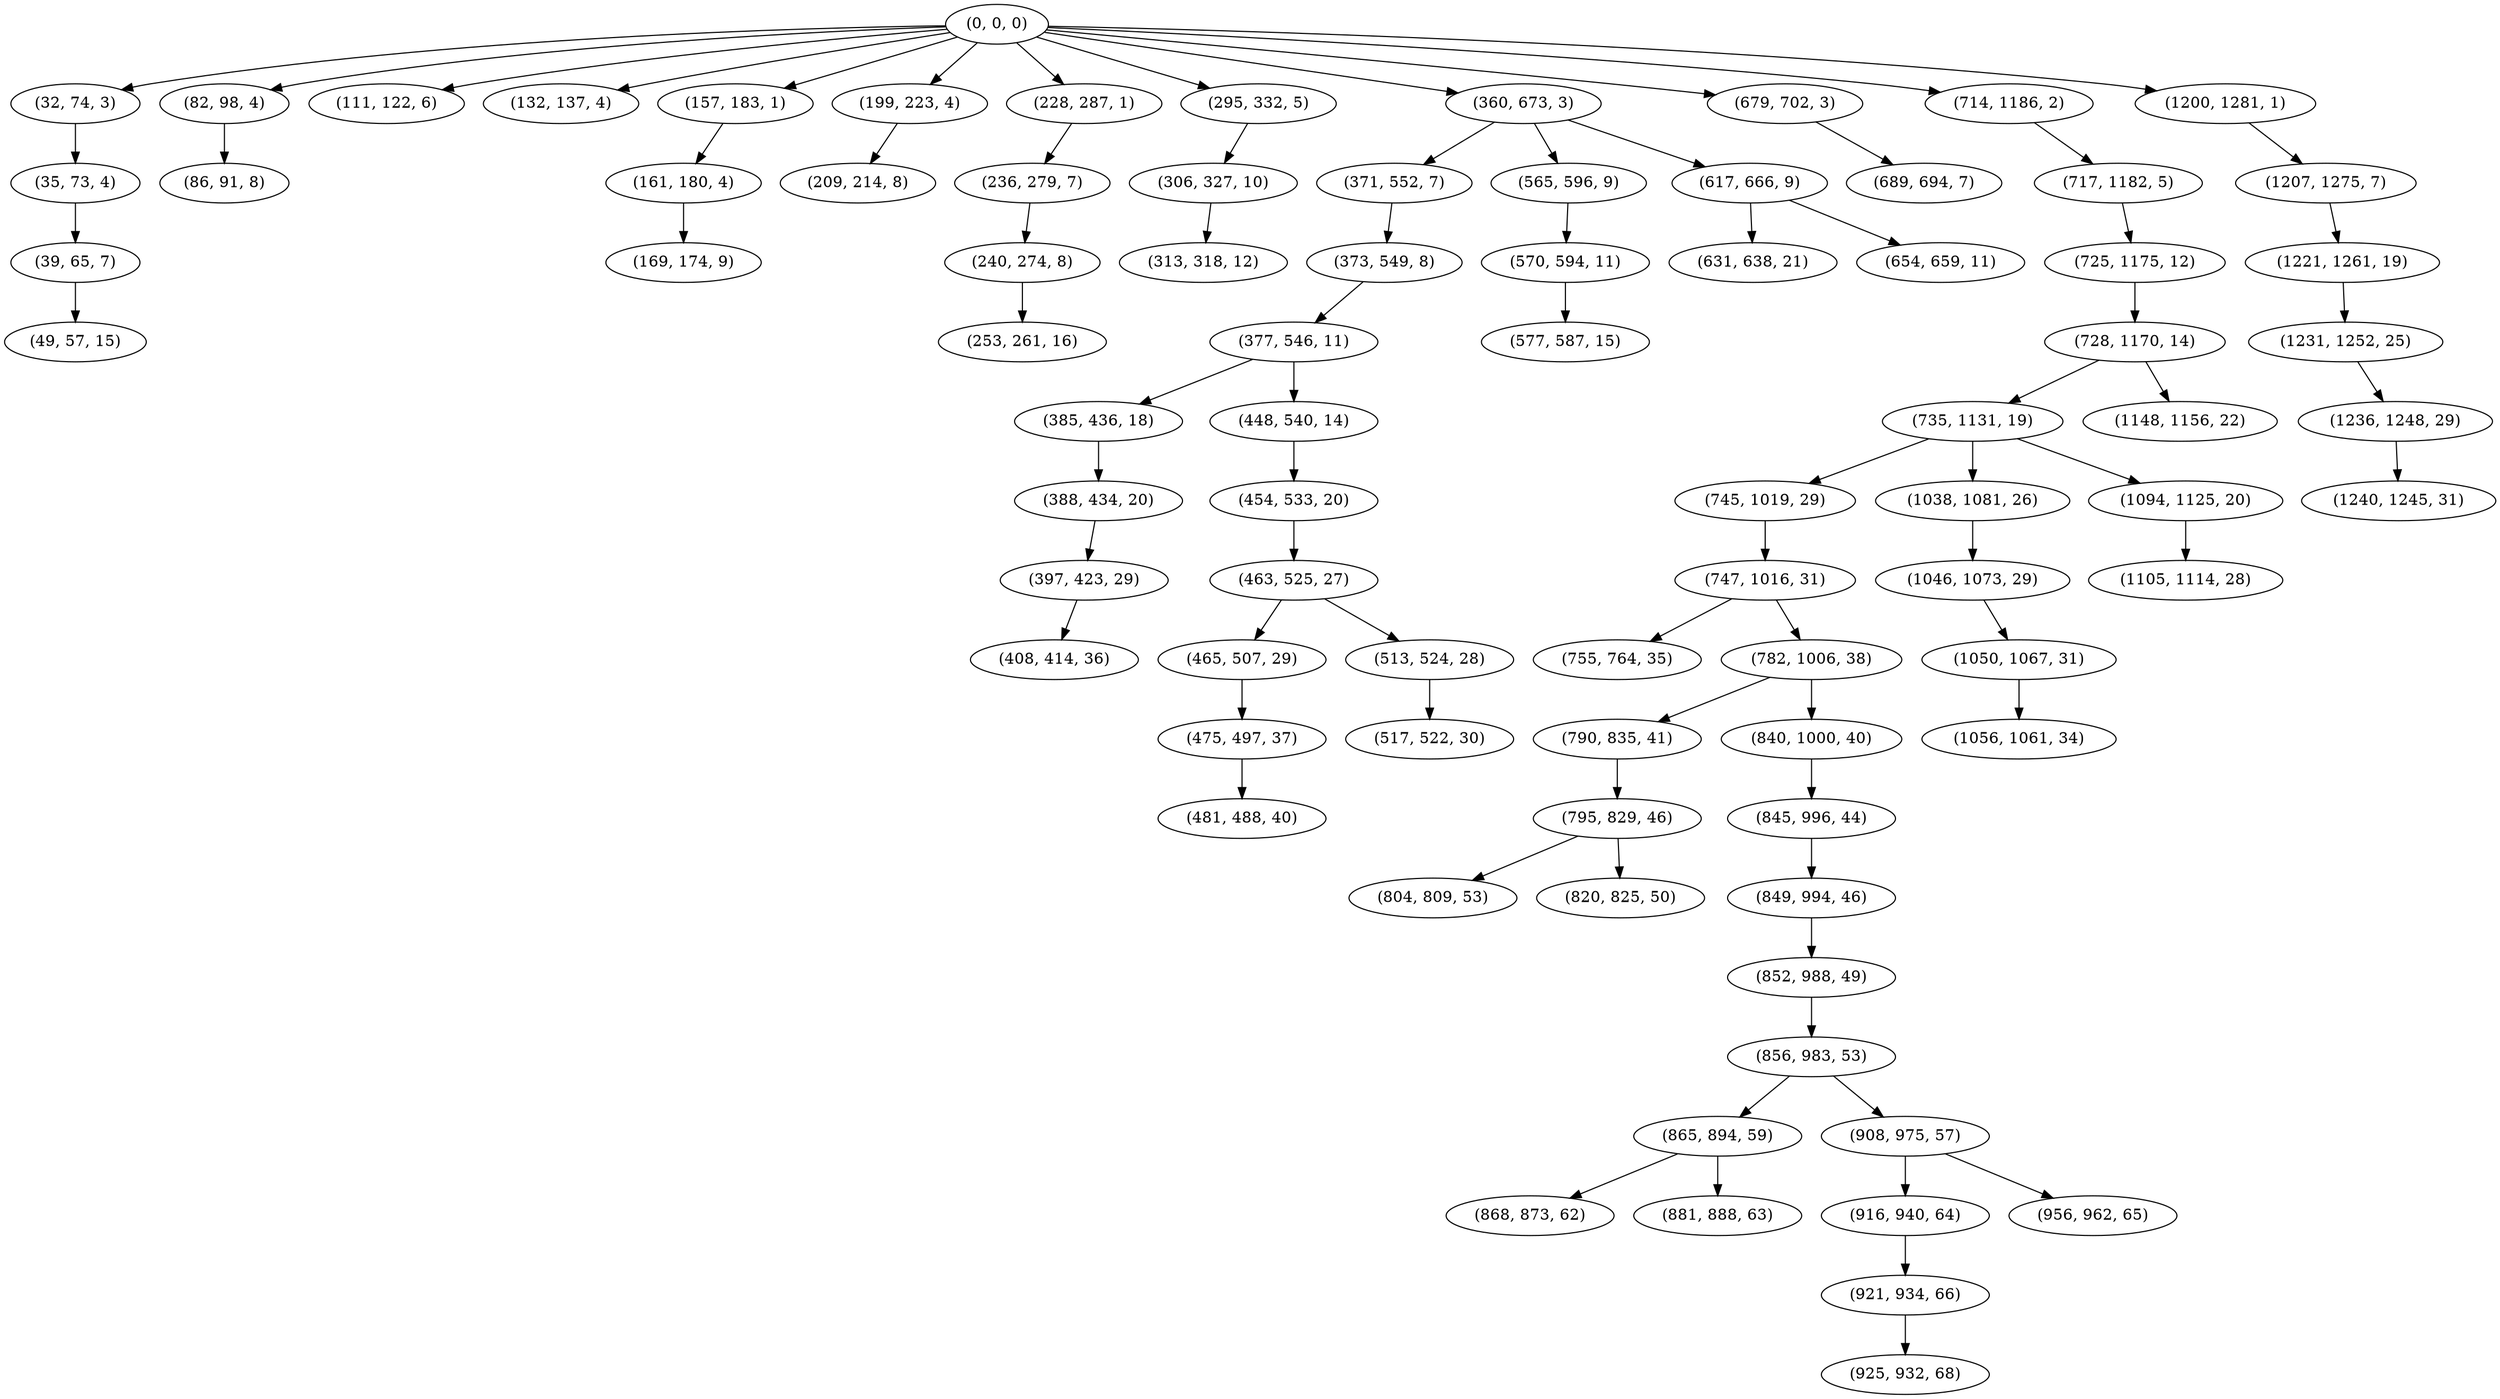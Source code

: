 digraph tree {
    "(0, 0, 0)";
    "(32, 74, 3)";
    "(35, 73, 4)";
    "(39, 65, 7)";
    "(49, 57, 15)";
    "(82, 98, 4)";
    "(86, 91, 8)";
    "(111, 122, 6)";
    "(132, 137, 4)";
    "(157, 183, 1)";
    "(161, 180, 4)";
    "(169, 174, 9)";
    "(199, 223, 4)";
    "(209, 214, 8)";
    "(228, 287, 1)";
    "(236, 279, 7)";
    "(240, 274, 8)";
    "(253, 261, 16)";
    "(295, 332, 5)";
    "(306, 327, 10)";
    "(313, 318, 12)";
    "(360, 673, 3)";
    "(371, 552, 7)";
    "(373, 549, 8)";
    "(377, 546, 11)";
    "(385, 436, 18)";
    "(388, 434, 20)";
    "(397, 423, 29)";
    "(408, 414, 36)";
    "(448, 540, 14)";
    "(454, 533, 20)";
    "(463, 525, 27)";
    "(465, 507, 29)";
    "(475, 497, 37)";
    "(481, 488, 40)";
    "(513, 524, 28)";
    "(517, 522, 30)";
    "(565, 596, 9)";
    "(570, 594, 11)";
    "(577, 587, 15)";
    "(617, 666, 9)";
    "(631, 638, 21)";
    "(654, 659, 11)";
    "(679, 702, 3)";
    "(689, 694, 7)";
    "(714, 1186, 2)";
    "(717, 1182, 5)";
    "(725, 1175, 12)";
    "(728, 1170, 14)";
    "(735, 1131, 19)";
    "(745, 1019, 29)";
    "(747, 1016, 31)";
    "(755, 764, 35)";
    "(782, 1006, 38)";
    "(790, 835, 41)";
    "(795, 829, 46)";
    "(804, 809, 53)";
    "(820, 825, 50)";
    "(840, 1000, 40)";
    "(845, 996, 44)";
    "(849, 994, 46)";
    "(852, 988, 49)";
    "(856, 983, 53)";
    "(865, 894, 59)";
    "(868, 873, 62)";
    "(881, 888, 63)";
    "(908, 975, 57)";
    "(916, 940, 64)";
    "(921, 934, 66)";
    "(925, 932, 68)";
    "(956, 962, 65)";
    "(1038, 1081, 26)";
    "(1046, 1073, 29)";
    "(1050, 1067, 31)";
    "(1056, 1061, 34)";
    "(1094, 1125, 20)";
    "(1105, 1114, 28)";
    "(1148, 1156, 22)";
    "(1200, 1281, 1)";
    "(1207, 1275, 7)";
    "(1221, 1261, 19)";
    "(1231, 1252, 25)";
    "(1236, 1248, 29)";
    "(1240, 1245, 31)";
    "(0, 0, 0)" -> "(32, 74, 3)";
    "(0, 0, 0)" -> "(82, 98, 4)";
    "(0, 0, 0)" -> "(111, 122, 6)";
    "(0, 0, 0)" -> "(132, 137, 4)";
    "(0, 0, 0)" -> "(157, 183, 1)";
    "(0, 0, 0)" -> "(199, 223, 4)";
    "(0, 0, 0)" -> "(228, 287, 1)";
    "(0, 0, 0)" -> "(295, 332, 5)";
    "(0, 0, 0)" -> "(360, 673, 3)";
    "(0, 0, 0)" -> "(679, 702, 3)";
    "(0, 0, 0)" -> "(714, 1186, 2)";
    "(0, 0, 0)" -> "(1200, 1281, 1)";
    "(32, 74, 3)" -> "(35, 73, 4)";
    "(35, 73, 4)" -> "(39, 65, 7)";
    "(39, 65, 7)" -> "(49, 57, 15)";
    "(82, 98, 4)" -> "(86, 91, 8)";
    "(157, 183, 1)" -> "(161, 180, 4)";
    "(161, 180, 4)" -> "(169, 174, 9)";
    "(199, 223, 4)" -> "(209, 214, 8)";
    "(228, 287, 1)" -> "(236, 279, 7)";
    "(236, 279, 7)" -> "(240, 274, 8)";
    "(240, 274, 8)" -> "(253, 261, 16)";
    "(295, 332, 5)" -> "(306, 327, 10)";
    "(306, 327, 10)" -> "(313, 318, 12)";
    "(360, 673, 3)" -> "(371, 552, 7)";
    "(360, 673, 3)" -> "(565, 596, 9)";
    "(360, 673, 3)" -> "(617, 666, 9)";
    "(371, 552, 7)" -> "(373, 549, 8)";
    "(373, 549, 8)" -> "(377, 546, 11)";
    "(377, 546, 11)" -> "(385, 436, 18)";
    "(377, 546, 11)" -> "(448, 540, 14)";
    "(385, 436, 18)" -> "(388, 434, 20)";
    "(388, 434, 20)" -> "(397, 423, 29)";
    "(397, 423, 29)" -> "(408, 414, 36)";
    "(448, 540, 14)" -> "(454, 533, 20)";
    "(454, 533, 20)" -> "(463, 525, 27)";
    "(463, 525, 27)" -> "(465, 507, 29)";
    "(463, 525, 27)" -> "(513, 524, 28)";
    "(465, 507, 29)" -> "(475, 497, 37)";
    "(475, 497, 37)" -> "(481, 488, 40)";
    "(513, 524, 28)" -> "(517, 522, 30)";
    "(565, 596, 9)" -> "(570, 594, 11)";
    "(570, 594, 11)" -> "(577, 587, 15)";
    "(617, 666, 9)" -> "(631, 638, 21)";
    "(617, 666, 9)" -> "(654, 659, 11)";
    "(679, 702, 3)" -> "(689, 694, 7)";
    "(714, 1186, 2)" -> "(717, 1182, 5)";
    "(717, 1182, 5)" -> "(725, 1175, 12)";
    "(725, 1175, 12)" -> "(728, 1170, 14)";
    "(728, 1170, 14)" -> "(735, 1131, 19)";
    "(728, 1170, 14)" -> "(1148, 1156, 22)";
    "(735, 1131, 19)" -> "(745, 1019, 29)";
    "(735, 1131, 19)" -> "(1038, 1081, 26)";
    "(735, 1131, 19)" -> "(1094, 1125, 20)";
    "(745, 1019, 29)" -> "(747, 1016, 31)";
    "(747, 1016, 31)" -> "(755, 764, 35)";
    "(747, 1016, 31)" -> "(782, 1006, 38)";
    "(782, 1006, 38)" -> "(790, 835, 41)";
    "(782, 1006, 38)" -> "(840, 1000, 40)";
    "(790, 835, 41)" -> "(795, 829, 46)";
    "(795, 829, 46)" -> "(804, 809, 53)";
    "(795, 829, 46)" -> "(820, 825, 50)";
    "(840, 1000, 40)" -> "(845, 996, 44)";
    "(845, 996, 44)" -> "(849, 994, 46)";
    "(849, 994, 46)" -> "(852, 988, 49)";
    "(852, 988, 49)" -> "(856, 983, 53)";
    "(856, 983, 53)" -> "(865, 894, 59)";
    "(856, 983, 53)" -> "(908, 975, 57)";
    "(865, 894, 59)" -> "(868, 873, 62)";
    "(865, 894, 59)" -> "(881, 888, 63)";
    "(908, 975, 57)" -> "(916, 940, 64)";
    "(908, 975, 57)" -> "(956, 962, 65)";
    "(916, 940, 64)" -> "(921, 934, 66)";
    "(921, 934, 66)" -> "(925, 932, 68)";
    "(1038, 1081, 26)" -> "(1046, 1073, 29)";
    "(1046, 1073, 29)" -> "(1050, 1067, 31)";
    "(1050, 1067, 31)" -> "(1056, 1061, 34)";
    "(1094, 1125, 20)" -> "(1105, 1114, 28)";
    "(1200, 1281, 1)" -> "(1207, 1275, 7)";
    "(1207, 1275, 7)" -> "(1221, 1261, 19)";
    "(1221, 1261, 19)" -> "(1231, 1252, 25)";
    "(1231, 1252, 25)" -> "(1236, 1248, 29)";
    "(1236, 1248, 29)" -> "(1240, 1245, 31)";
}
